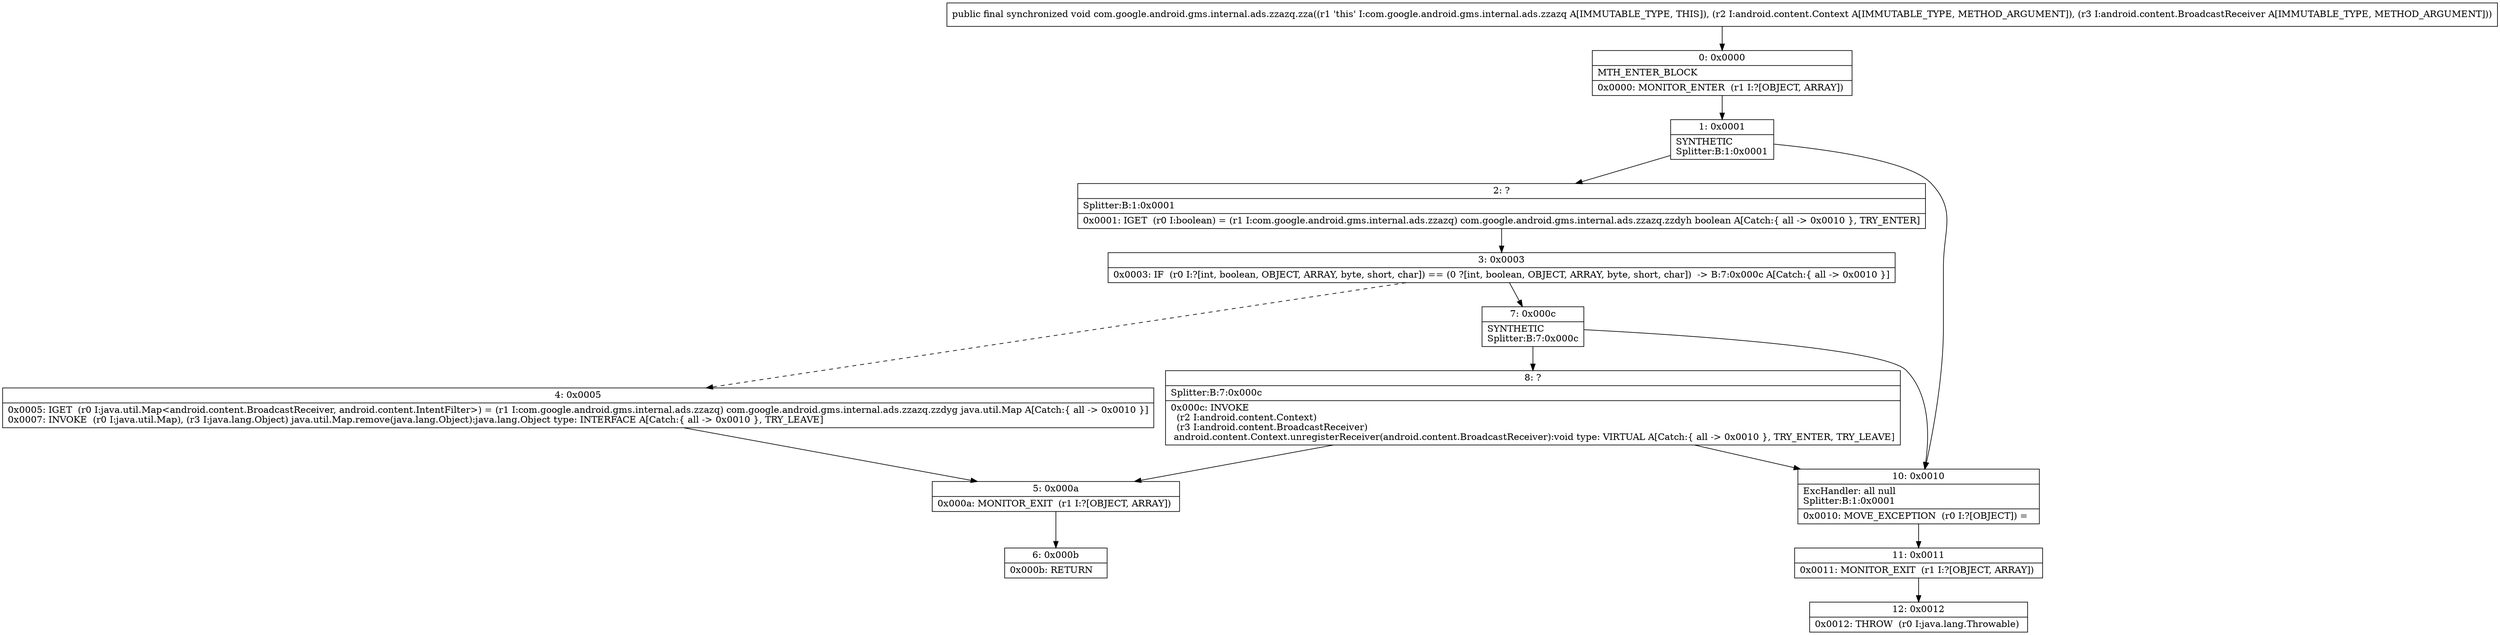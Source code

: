 digraph "CFG forcom.google.android.gms.internal.ads.zzazq.zza(Landroid\/content\/Context;Landroid\/content\/BroadcastReceiver;)V" {
Node_0 [shape=record,label="{0\:\ 0x0000|MTH_ENTER_BLOCK\l|0x0000: MONITOR_ENTER  (r1 I:?[OBJECT, ARRAY]) \l}"];
Node_1 [shape=record,label="{1\:\ 0x0001|SYNTHETIC\lSplitter:B:1:0x0001\l}"];
Node_2 [shape=record,label="{2\:\ ?|Splitter:B:1:0x0001\l|0x0001: IGET  (r0 I:boolean) = (r1 I:com.google.android.gms.internal.ads.zzazq) com.google.android.gms.internal.ads.zzazq.zzdyh boolean A[Catch:\{ all \-\> 0x0010 \}, TRY_ENTER]\l}"];
Node_3 [shape=record,label="{3\:\ 0x0003|0x0003: IF  (r0 I:?[int, boolean, OBJECT, ARRAY, byte, short, char]) == (0 ?[int, boolean, OBJECT, ARRAY, byte, short, char])  \-\> B:7:0x000c A[Catch:\{ all \-\> 0x0010 \}]\l}"];
Node_4 [shape=record,label="{4\:\ 0x0005|0x0005: IGET  (r0 I:java.util.Map\<android.content.BroadcastReceiver, android.content.IntentFilter\>) = (r1 I:com.google.android.gms.internal.ads.zzazq) com.google.android.gms.internal.ads.zzazq.zzdyg java.util.Map A[Catch:\{ all \-\> 0x0010 \}]\l0x0007: INVOKE  (r0 I:java.util.Map), (r3 I:java.lang.Object) java.util.Map.remove(java.lang.Object):java.lang.Object type: INTERFACE A[Catch:\{ all \-\> 0x0010 \}, TRY_LEAVE]\l}"];
Node_5 [shape=record,label="{5\:\ 0x000a|0x000a: MONITOR_EXIT  (r1 I:?[OBJECT, ARRAY]) \l}"];
Node_6 [shape=record,label="{6\:\ 0x000b|0x000b: RETURN   \l}"];
Node_7 [shape=record,label="{7\:\ 0x000c|SYNTHETIC\lSplitter:B:7:0x000c\l}"];
Node_8 [shape=record,label="{8\:\ ?|Splitter:B:7:0x000c\l|0x000c: INVOKE  \l  (r2 I:android.content.Context)\l  (r3 I:android.content.BroadcastReceiver)\l android.content.Context.unregisterReceiver(android.content.BroadcastReceiver):void type: VIRTUAL A[Catch:\{ all \-\> 0x0010 \}, TRY_ENTER, TRY_LEAVE]\l}"];
Node_10 [shape=record,label="{10\:\ 0x0010|ExcHandler: all null\lSplitter:B:1:0x0001\l|0x0010: MOVE_EXCEPTION  (r0 I:?[OBJECT]) =  \l}"];
Node_11 [shape=record,label="{11\:\ 0x0011|0x0011: MONITOR_EXIT  (r1 I:?[OBJECT, ARRAY]) \l}"];
Node_12 [shape=record,label="{12\:\ 0x0012|0x0012: THROW  (r0 I:java.lang.Throwable) \l}"];
MethodNode[shape=record,label="{public final synchronized void com.google.android.gms.internal.ads.zzazq.zza((r1 'this' I:com.google.android.gms.internal.ads.zzazq A[IMMUTABLE_TYPE, THIS]), (r2 I:android.content.Context A[IMMUTABLE_TYPE, METHOD_ARGUMENT]), (r3 I:android.content.BroadcastReceiver A[IMMUTABLE_TYPE, METHOD_ARGUMENT])) }"];
MethodNode -> Node_0;
Node_0 -> Node_1;
Node_1 -> Node_2;
Node_1 -> Node_10;
Node_2 -> Node_3;
Node_3 -> Node_4[style=dashed];
Node_3 -> Node_7;
Node_4 -> Node_5;
Node_5 -> Node_6;
Node_7 -> Node_8;
Node_7 -> Node_10;
Node_8 -> Node_10;
Node_8 -> Node_5;
Node_10 -> Node_11;
Node_11 -> Node_12;
}

